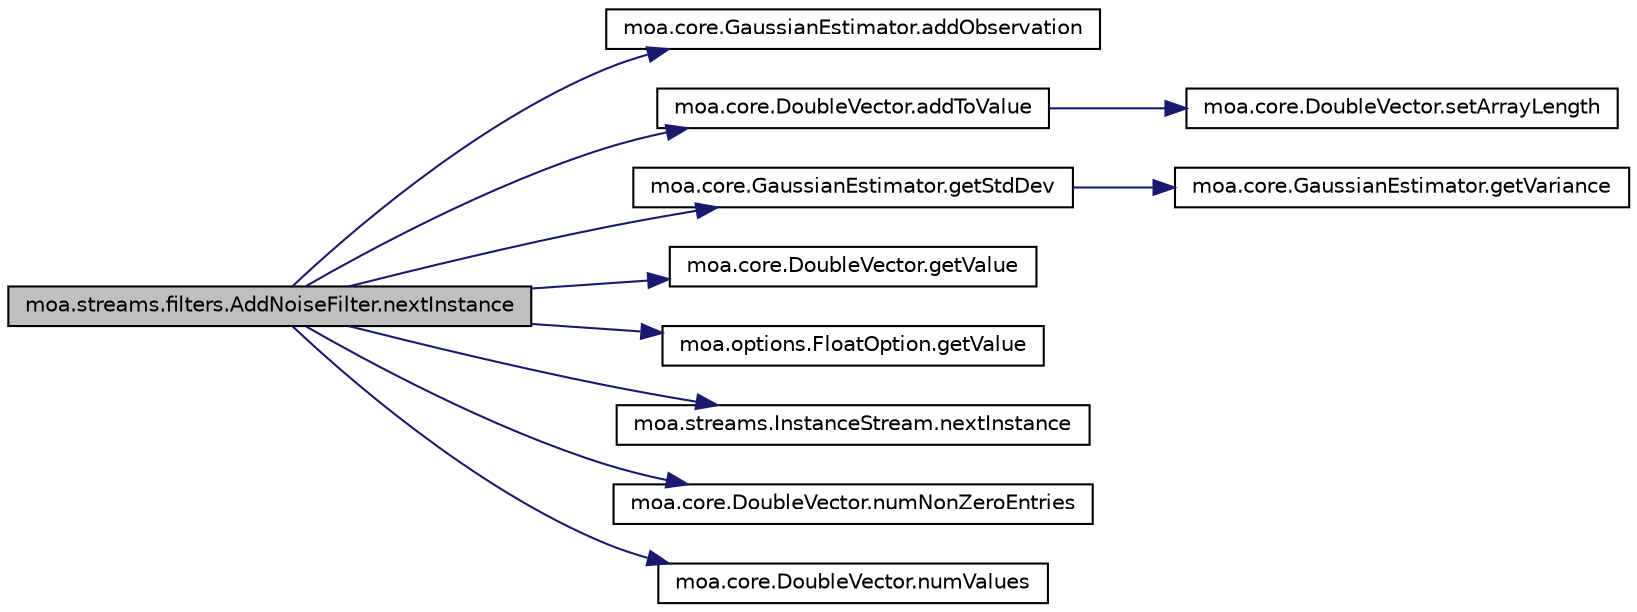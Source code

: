 digraph G
{
  edge [fontname="Helvetica",fontsize="10",labelfontname="Helvetica",labelfontsize="10"];
  node [fontname="Helvetica",fontsize="10",shape=record];
  rankdir=LR;
  Node1 [label="moa.streams.filters.AddNoiseFilter.nextInstance",height=0.2,width=0.4,color="black", fillcolor="grey75", style="filled" fontcolor="black"];
  Node1 -> Node2 [color="midnightblue",fontsize="10",style="solid",fontname="Helvetica"];
  Node2 [label="moa.core.GaussianEstimator.addObservation",height=0.2,width=0.4,color="black", fillcolor="white", style="filled",URL="$classmoa_1_1core_1_1GaussianEstimator.html#ae3e734a94ba4a3f27cd831f4429472ef"];
  Node1 -> Node3 [color="midnightblue",fontsize="10",style="solid",fontname="Helvetica"];
  Node3 [label="moa.core.DoubleVector.addToValue",height=0.2,width=0.4,color="black", fillcolor="white", style="filled",URL="$classmoa_1_1core_1_1DoubleVector.html#a4050209166f4be04dd9f6dac3535d60e"];
  Node3 -> Node4 [color="midnightblue",fontsize="10",style="solid",fontname="Helvetica"];
  Node4 [label="moa.core.DoubleVector.setArrayLength",height=0.2,width=0.4,color="black", fillcolor="white", style="filled",URL="$classmoa_1_1core_1_1DoubleVector.html#a9cfebf9a8c5e93615037459ed6bd63a7"];
  Node1 -> Node5 [color="midnightblue",fontsize="10",style="solid",fontname="Helvetica"];
  Node5 [label="moa.core.GaussianEstimator.getStdDev",height=0.2,width=0.4,color="black", fillcolor="white", style="filled",URL="$classmoa_1_1core_1_1GaussianEstimator.html#afb3df93f6721a7ca114e6c1c5a0e64a7"];
  Node5 -> Node6 [color="midnightblue",fontsize="10",style="solid",fontname="Helvetica"];
  Node6 [label="moa.core.GaussianEstimator.getVariance",height=0.2,width=0.4,color="black", fillcolor="white", style="filled",URL="$classmoa_1_1core_1_1GaussianEstimator.html#ab7161eaf766605bc7a4ba575e982e031"];
  Node1 -> Node7 [color="midnightblue",fontsize="10",style="solid",fontname="Helvetica"];
  Node7 [label="moa.core.DoubleVector.getValue",height=0.2,width=0.4,color="black", fillcolor="white", style="filled",URL="$classmoa_1_1core_1_1DoubleVector.html#a0a22580b229225823e9b11ed9d35104a"];
  Node1 -> Node8 [color="midnightblue",fontsize="10",style="solid",fontname="Helvetica"];
  Node8 [label="moa.options.FloatOption.getValue",height=0.2,width=0.4,color="black", fillcolor="white", style="filled",URL="$classmoa_1_1options_1_1FloatOption.html#a0e606a62f4ece232aa8f8cb04bb7f1cf"];
  Node1 -> Node9 [color="midnightblue",fontsize="10",style="solid",fontname="Helvetica"];
  Node9 [label="moa.streams.InstanceStream.nextInstance",height=0.2,width=0.4,color="black", fillcolor="white", style="filled",URL="$interfacemoa_1_1streams_1_1InstanceStream.html#ae68c1c47c4dac2e591745a21e8cc120a",tooltip="Gets the next instance from this stream."];
  Node1 -> Node10 [color="midnightblue",fontsize="10",style="solid",fontname="Helvetica"];
  Node10 [label="moa.core.DoubleVector.numNonZeroEntries",height=0.2,width=0.4,color="black", fillcolor="white", style="filled",URL="$classmoa_1_1core_1_1DoubleVector.html#a3ad01a733f19192a66c93dfba8de697e"];
  Node1 -> Node11 [color="midnightblue",fontsize="10",style="solid",fontname="Helvetica"];
  Node11 [label="moa.core.DoubleVector.numValues",height=0.2,width=0.4,color="black", fillcolor="white", style="filled",URL="$classmoa_1_1core_1_1DoubleVector.html#a04cac8fb52824b100578ad4bfef2136a"];
}
